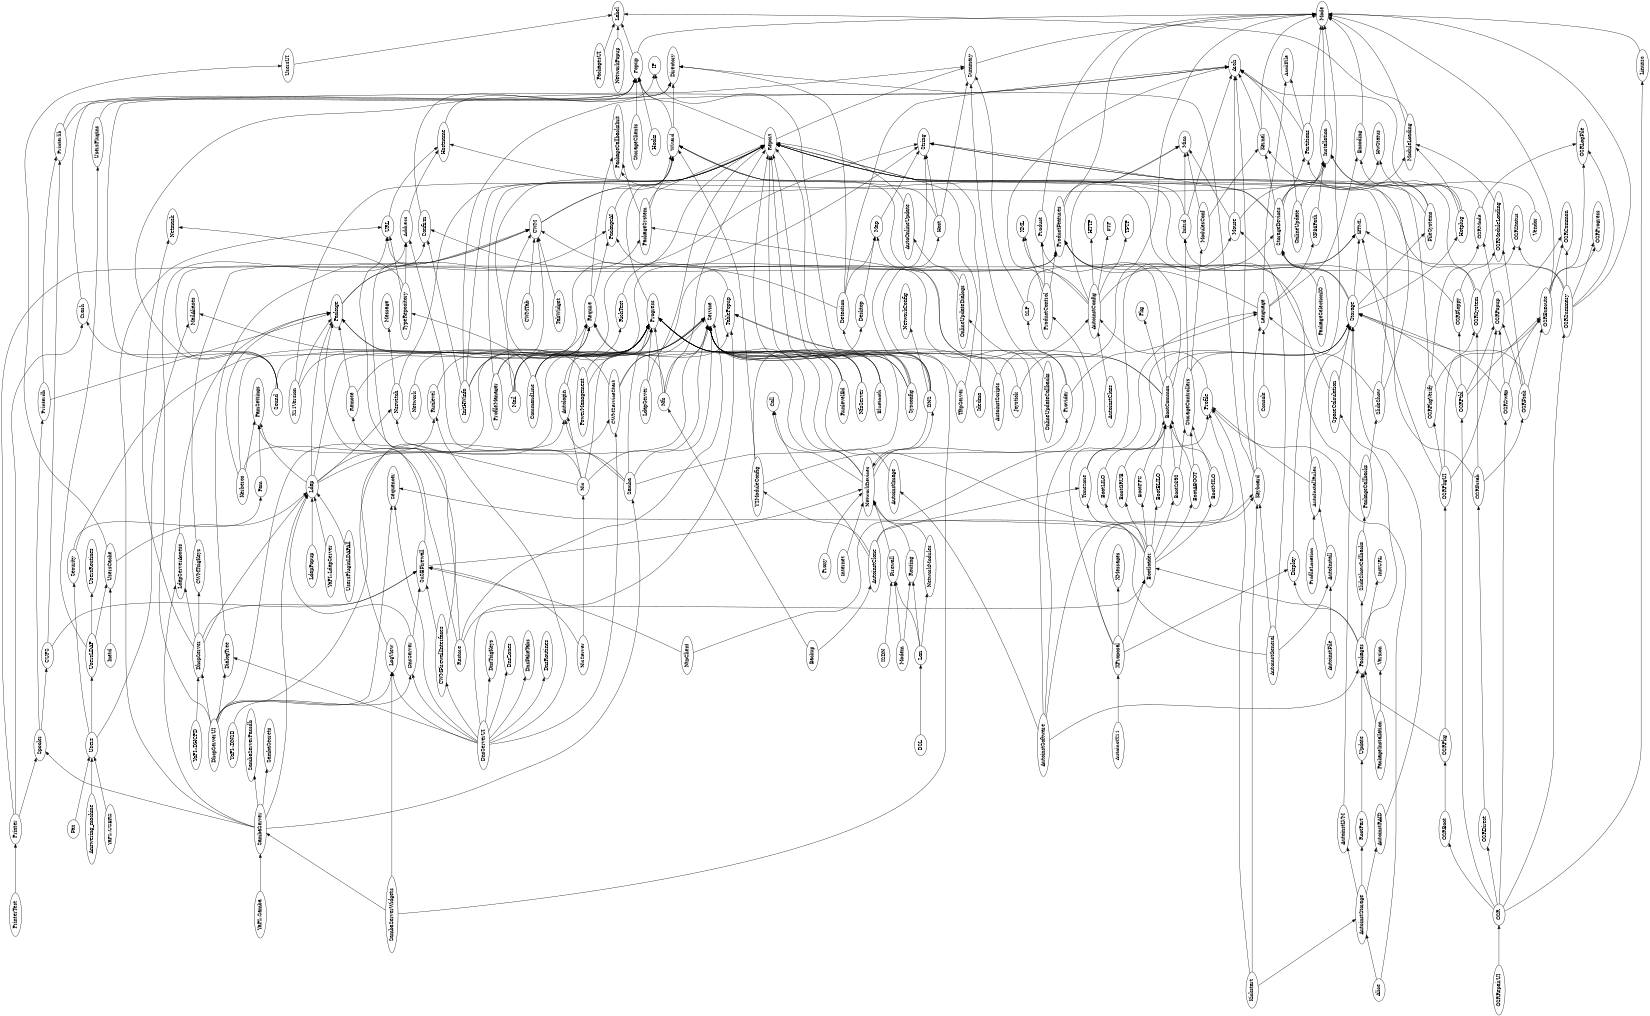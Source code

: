 digraph import {
	graph [rankdir=LR, size="16,11", rotate=90];
	OSRFsck -> Storage;
	OSRFsck -> OSRExecute;
	OSRFsck -> OSRModuleLoading;
	OSRFsck -> OSRPopup;
	ProductFeatures -> Misc;
	ProductFeatures -> Mode;
	BootCommon -> PackageSystem;
	BootCommon -> Storage;
	BootCommon -> Pkg;
	BootCommon -> Product;
	BootCommon -> ProductFeatures;
	BootCommon -> TablePopup;
	UsersPlugins -> Directory;
	OSRExecute -> Mode;
	OSRExecute -> OSRCommon;
	OSRExecute -> OSRLogFile;
	OSRExecute -> OSRProgress;
	ProductControl -> XML;
	ProductControl -> Product;
	ProductControl -> ProductFeatures;
	ProductControl -> Arch;
	Provider -> Language;
	Provider -> Map;
	Provider -> Summary;
	SlideShow -> Language;
	SlideShow -> String;
	SlideShow -> Wizard;
	Bluetooth -> Progress;
	Bluetooth -> Report;
	Bluetooth -> Service;
	Printerdb -> Package;
	Printerdb -> Printerlib;
	X11Version -> Installation;
	X11Version -> Require;
	X11Version -> Package;
	PackageAI -> Wizard;
	NetworkModules -> NetworkDevices;
	Security -> Pam;
	Security -> Progress;
	OSRFloppy -> StorageDevices;
	OSRFloppy -> OSRModuleLoading;
	"YaPI::LdapServer" -> Ldap;
	Routing -> NetworkDevices;
	SambaServerWidgets -> LogView;
	SambaServerWidgets -> TablePopup;
	SambaServerWidgets -> SambaServer;
	AutoinstClass -> AutoinstConfig;
	Desktop -> Map;
	Host -> Hostname;
	Host -> String;
	Host -> Summary;
	AutoinstSoftware -> Profile;
	AutoinstSoftware -> Packages;
	AutoinstSoftware -> ProductControl;
	AutoinstSoftware -> AutoinstImage;
	AutoinstSoftware -> PackageAI;
	Popup -> Label;
	Popup -> Mode;
	Summary -> Mode;
	Keyboard -> Arch;
	Keyboard -> Directory;
	Keyboard -> Language;
	OSRDirect -> OSRFstab;
	RichText -> String;
	DnsServer -> Ldap;
	DnsServer -> SuSEFirewall;
	StorageDevices -> String;
	StorageDevices -> HwStatus;
	StorageDevices -> Partitions;
	StorageDevices -> Installation;
	StorageDevices -> Kernel;
	StorageDevices -> Report;
	ProfileManager -> Progress;
	ProfileManager -> Report;
	ProfileManager -> Require;
	Printer -> Crash;
	Printer -> HTML;
	Printer -> Spooler;
	Autologin -> ProductFeatures;
	Autologin -> Require;
	OnlineUpdateCallbacks -> OnlineUpdateDialogs;
	NetworkPopup -> Label;
	SambaServer -> Samba;
	SambaServer -> SambaServerPassdb;
	SambaServer -> SambaSecrets;
	SambaServer -> Ldap;
	SambaServer -> URL;
	SambaServer -> LdapServerAccess;
	SambaServer -> Spooler;
	AutoinstConfig -> Misc;
	AutoinstConfig -> URL;
	AutoinstConfig -> XML;
	AutoinstConfig -> HTTP;
	AutoinstConfig -> FTP;
	AutoinstConfig -> StorageDevices;
	AutoinstConfig -> TFTP;
	LdapServer -> Progress;
	LdapServer -> Report;
	Printerlib -> Directory;
	Printerlib -> Popup;
	"YaPI::Samba" -> SambaServer;
	Package -> PackageAI;
	Package -> PackageSystem;
	RunlevelEd -> Service;
	RunlevelEd -> Progress;
	RunlevelEd -> Report;
	FileSystems -> String;
	FileSystems -> Partitions;
	FileSystems -> Encoding;
	Users -> MailAliases;
	Users -> Security;
	Users -> UsersLDAP;
	OSRSystem -> Installation;
	OSRSystem -> Report;
	OSRSystem -> OSRStatus;
	OSRPopup -> OSRMode;
	OSRPopup -> OSRCommon;
	OSRBoot -> OSRPkg;
	AutoinstClone -> Call;
	AutoinstClone -> Y2ModuleConfig;
	AutoinstClone -> Keyboard;
	AutoinstClone -> Timezone;
	TypeRepository -> Address;
	TypeRepository -> Netmask;
	TypeRepository -> URL;
	Wizard -> Popup;
	Wizard -> Directory;
	Require -> PackageAI;
	Require -> PackageCallbacksInit;
	PowerManagement -> Package;
	PowerManagement -> Progress;
	PowerManagement -> Service;
	Modem -> Firewall;
	Modem -> Routing;
	URL -> Hostname;
	BootS390 -> StorageControllers;
	BootS390 -> BootCommon;
	OSRRepairUI -> OSR;
	NisServer -> SuSEFirewall;
	NisServer -> Nis;
	StorageClients -> Popup;
	CWMServiceStart -> CWM;
	CWMServiceStart -> ProductFeatures;
	CWMServiceStart -> Service;
	BootABOOT -> BootCommon;
	BootABOOT -> StorageControllers;
	OSRFstab -> Initrd;
	OSRFstab -> OSRFsck;
	OSRFstab -> OSRSystem;
	Initrd -> Arch;
	Initrd -> Misc;
	Initrd -> Report;
	Encoding -> Mode;
	Proxy -> NetworkDevices;
	Confirm -> Popup;
	DSL -> Lan;
	Hotplug -> Arch;
	Hotplug -> ModuleLoading;
	Hotplug -> HwStatus;
	TabWidget -> CWM;
	Mouse -> Arch;
	Mouse -> Misc;
	Mouse -> ModuleLoading;
	PackageSystem -> PackageCallbacksInit;
	PackageSystem -> Report;
	PackageSystem -> Wizard;
	OSRPkgUI -> HTML;
	OSRPkgUI -> OSRSystem;
	OSRPkgUI -> OSRPkgVerify;
	OSRPkgUI -> OSRPopup;
	LogView -> CWM;
	OSRModuleLoading -> ModuleLoading;
	BootMILO -> StorageControllers;
	BootMILO -> BootCommon;
	AutoinstGeneral -> AutoInstall;
	AutoinstGeneral -> Keyboard;
	AutoinstGeneral -> Mouse;
	AutoinstGeneral -> Timezone;
	OSRSummary -> Mode;
	OSRSummary -> HTML;
	OSRSummary -> OSRLogFile;
	OSRSummary -> OSRStatus;
	OSRSummary -> OSRProgress;
	OSRSummary -> OSRCommon;
	AutoinstFile -> AutoInstall;
	RootPart -> Update;
	OSRPkg -> Packages;
	OSRPkg -> OSRPkgUI;
	XF86Path -> Installation;
	PackageCallbacks -> PackageCallbacksInit;
	PackageCallbacks -> SlideShow;
	Language -> AsciiFile;
	Language -> XF86Path;
	Language -> Encoding;
	Language -> ProductFeatures;
	AutoInstall -> AutoInstallRules;
	Sysconfig -> Progress;
	Sysconfig -> Report;
	Sysconfig -> IP;
	Sysconfig -> String;
	Sysconfig -> Service;
	StorageControllers -> ModulesConf;
	StorageControllers -> Initrd;
	StorageControllers -> Storage;
	CWM -> Report;
	CWM -> Wizard;
	DhcpServerUI -> DhcpServer;
	DhcpServerUI -> Address;
	DhcpServerUI -> LogView;
	DhcpServerUI -> TablePopup;
	DhcpServerUI -> DialogTree;
	DhcpServerUI -> CWMServiceStart;
	DhcpServerUI -> Sequencer;
	DhcpServer -> CWMTsigKeys;
	DhcpServer -> Ldap;
	DhcpServer -> LdapServerAccess;
	DhcpServer -> Netmask;
	DhcpServer -> SuSEFirewall;
	Runlevel -> Service;
	CUPS -> Printerlib;
	CUPS -> SuSEFirewall;
	Firewall -> NetworkDevices;
	OSRSwap -> OSRExecute;
	OSRSwap -> OSRPopup;
	OSRSwap -> Storage;
	Fax -> Users;
	Kickstart -> AutoinstStorage;
	Kickstart -> Profile;
	Kickstart -> Keyboard;
	UsersPluginLDAPAll -> Ldap;
	Nis -> Address;
	Nis -> Nsswitch;
	Nis -> Service;
	Nis -> Progress;
	Nis -> Autologin;
	Kernel -> Arch;
	Kernel -> Mode;
	BootELILO -> BootCommon;
	Detection -> Directory;
	Detection -> Arch;
	Detection -> Confirm;
	Detection -> Map;
	Nsswitch -> Message;
	Nsswitch -> Report;
	Restore -> Bootloader;
	Restore -> Service;
	Restore -> Package;
	Restore -> URL;
	Hooks -> Popup;
	SpaceCalculation -> ProductFeatures;
	SpaceCalculation -> Storage;
	Profile -> AutoinstConfig;
	Network -> Progress;
	LdapServerAccess -> Package;
	NfsServer -> Service;
	NfsServer -> Report;
	NfsServer -> Progress;
	LdapPopup -> Ldap;
	SuSEFirewall -> Remote;
	SuSEFirewall -> NetworkDevices;
	Console -> Language;
	TftpServer -> Service;
	TftpServer -> Report;
	NtpClient -> SLP;
	NtpClient -> SuSEFirewall;
	AutoinstX11 -> XProposal;
	DialogTree -> CWM;
	Nfs -> Report;
	Nfs -> Service;
	Nfs -> Progress;
	Nfs -> Require;
	Alice -> AutoinstStorage;
	Alice -> Profile;
	OSRPkgVerify -> Kernel;
	OSRPkgVerify -> OSRExecute;
	OSRPkgVerify -> OSRMode;
	OSRPtbl -> OSRExecute;
	OSRPtbl -> OSRFloppy;
	OSRPtbl -> OSRPopup;
	OSRPtbl -> Storage;
	AutoinstStorage -> RootPart;
	AutoinstStorage -> AutoinstLVM;
	AutoinstStorage -> AutoinstRAID;
	BootLILO -> BootCommon;
	BootGRUB -> BootCommon;
	DnsServerUI -> DnsServer;
	DnsServerUI -> DnsTsigKeys;
	DnsServerUI -> DnsZones;
	DnsServerUI -> Runlevel;
	DnsServerUI -> DnsFakeTabs;
	DnsServerUI -> LogView;
	DnsServerUI -> TablePopup;
	DnsServerUI -> DialogTree;
	DnsServerUI -> CWMServiceStart;
	DnsServerUI -> CWMFirewallInterfaces;
	DnsServerUI -> DnsRoutines;
	DnsServerUI -> Sequencer;
	"YaPI::DNSD" -> DnsServer;
	Address -> Hostname;
	Idedma -> Report;
	Idedma -> Service;
	CWMFirewallInterfaces -> CWM;
	CWMFirewallInterfaces -> SuSEFirewall;
	Kerberos -> Package;
	Kerberos -> PamSettings;
	Kerberos -> Progress;
	Kerberos -> Runlevel;
	Lan -> NetworkModules;
	Lan -> Routing;
	Lan -> Firewall;
	Backup -> Nfs;
	Backup -> AutoinstClone;
	Map -> String;
	Mail -> MailAliases;
	Mail -> Report;
	Mail -> Service;
	Mail -> Progress;
	Mail -> Require;
	UsersCache -> Ldap;
	UsersCache -> UsersUI;
	AutoinstLVM -> Storage;
	Samba -> PamSettings;
	Samba -> Progress;
	Samba -> Report;
	Samba -> Service;
	Samba -> Autologin;
	ProfileLocation -> AutoInstallRules;
	AutoinstImage -> Progress;
	Internet -> NetworkDevices;
	CWMTab -> CWM;
	InitHWinfo -> String;
	InitHWinfo -> Confirm;
	InitHWinfo -> Progress;
	InitHWinfo -> Arch;
	InitHWinfo -> Report;
	AutoinstScripts -> AutoinstConfig;
	AutoinstScripts -> Service;
	ModulesConf -> Misc;
	ModulesConf -> Kernel;
	XProposal -> Mouse;
	XProposal -> Keyboard;
	XProposal -> XMessages;
	XProposal -> Bootloader;
	XProposal -> Display;
	ModuleLoading -> Mode;
	ModuleLoading -> Label;
	AutoInstallRules -> Storage;
	AutoInstallRules -> Profile;
	PackageInstallation -> Version;
	PackageInstallation -> Packages;
	UsersUI -> Label;
	Product -> Mode;
	TablePopup -> CWM;
	Hostname -> IP;
	"YaPI::DHCPD" -> DhcpServer;
	AutoinstRAID -> Storage;
	DNS -> Detection;
	DNS -> Host;
	DNS -> NetworkConfig;
	DNS -> NetworkDevices;
	DNS -> Package;
	DNS -> Service;
	PackagesUI -> Label;
	Spooler -> CUPS;
	Spooler -> Printerdb;
	AutoOnlineUpdate -> Report;
	OSRMode -> OSRLogFile;
	OSRMode -> Report;
	Inetd -> UsersCache;
	CommandLine -> Report;
	CommandLine -> TypeRepository;
	CommandLine -> RichText;
	CommandLine -> Progress;
	Crash -> Popup;
	Report -> Popup;
	Report -> Summary;
	OnlineUpdateDialogs -> AutoOnlineUpdate;
	OnlineUpdateDialogs -> Wizard;
	Timezone -> Language;
	Timezone -> Storage;
	Pam -> PamSettings;
	Linuxrc -> Mode;
	OSR -> Linuxrc;
	OSR -> OSRSummary;
	OSR -> OSRDirect;
	OSR -> OSRPtbl;
	OSR -> OSRSwap;
	OSR -> OSRBoot;
	Partitions -> Arch;
	Partitions -> Mode;
	Partitions -> AsciiFile;
	Vendor -> Installation;
	Y2ModuleConfig -> Profile;
	Y2ModuleConfig -> Desktop;
	Y2ModuleConfig -> Wizard;
	Answering_machine -> Users;
	Update -> Packages;
	Installation -> Mode;
	Joystick -> Mode;
	Joystick -> Service;
	Packages -> Bootloader;
	Packages -> InstURL;
	Packages -> SpaceCalculation;
	Packages -> Display;
	Packages -> SlideShowCallbacks;
	SLP -> Summary;
	SLP -> HTML;
	Remote -> Package;
	Remote -> Service;
	ISDN -> Firewall;
	Display -> Mode;
	NetworkDevices -> Call;
	NetworkDevices -> Progress;
	NetworkDevices -> Require;
	NetworkDevices -> DNS;
	NetworkDevices -> Provider;
	Bootloader -> Progress;
	Bootloader -> BootABOOT;
	Bootloader -> BootELILO;
	Bootloader -> BootLILO;
	Bootloader -> BootMILO;
	Bootloader -> BootPPC;
	Bootloader -> BootS390;
	Bootloader -> BootGRUB;
	Bootloader -> Sequencer;
	Ldap -> Autologin;
	Ldap -> Nsswitch;
	Ldap -> Package;
	Ldap -> PamSettings;
	Ldap -> Progress;
	Ldap -> Service;
	PackageSelectionIO -> StorageDevices;
	UsersLDAP -> UsersCache;
	UsersLDAP -> UsersPlugins;
	UsersLDAP -> UsersRoutines;
	CWMTsigKeys -> CWM;
	PrinterTest -> Printer;
	"YaPI::USERS" -> Users;
	OnlineUpdate -> Arch;
	OnlineUpdate -> Installation;
	SlideShowCallbacks -> PackageCallbacks;
	BootPPC -> BootCommon;
	Sound -> Arch;
	Sound -> Summary;
	Sound -> Crash;
	Sound -> Progress;
	Sound -> Confirm;
	Storage -> FileSystems;
	Storage -> StorageDevices;
	Storage -> Hotplug;
	Storage -> Wizard;
	Storage -> HTML;
	Progress -> Wizard;
}
